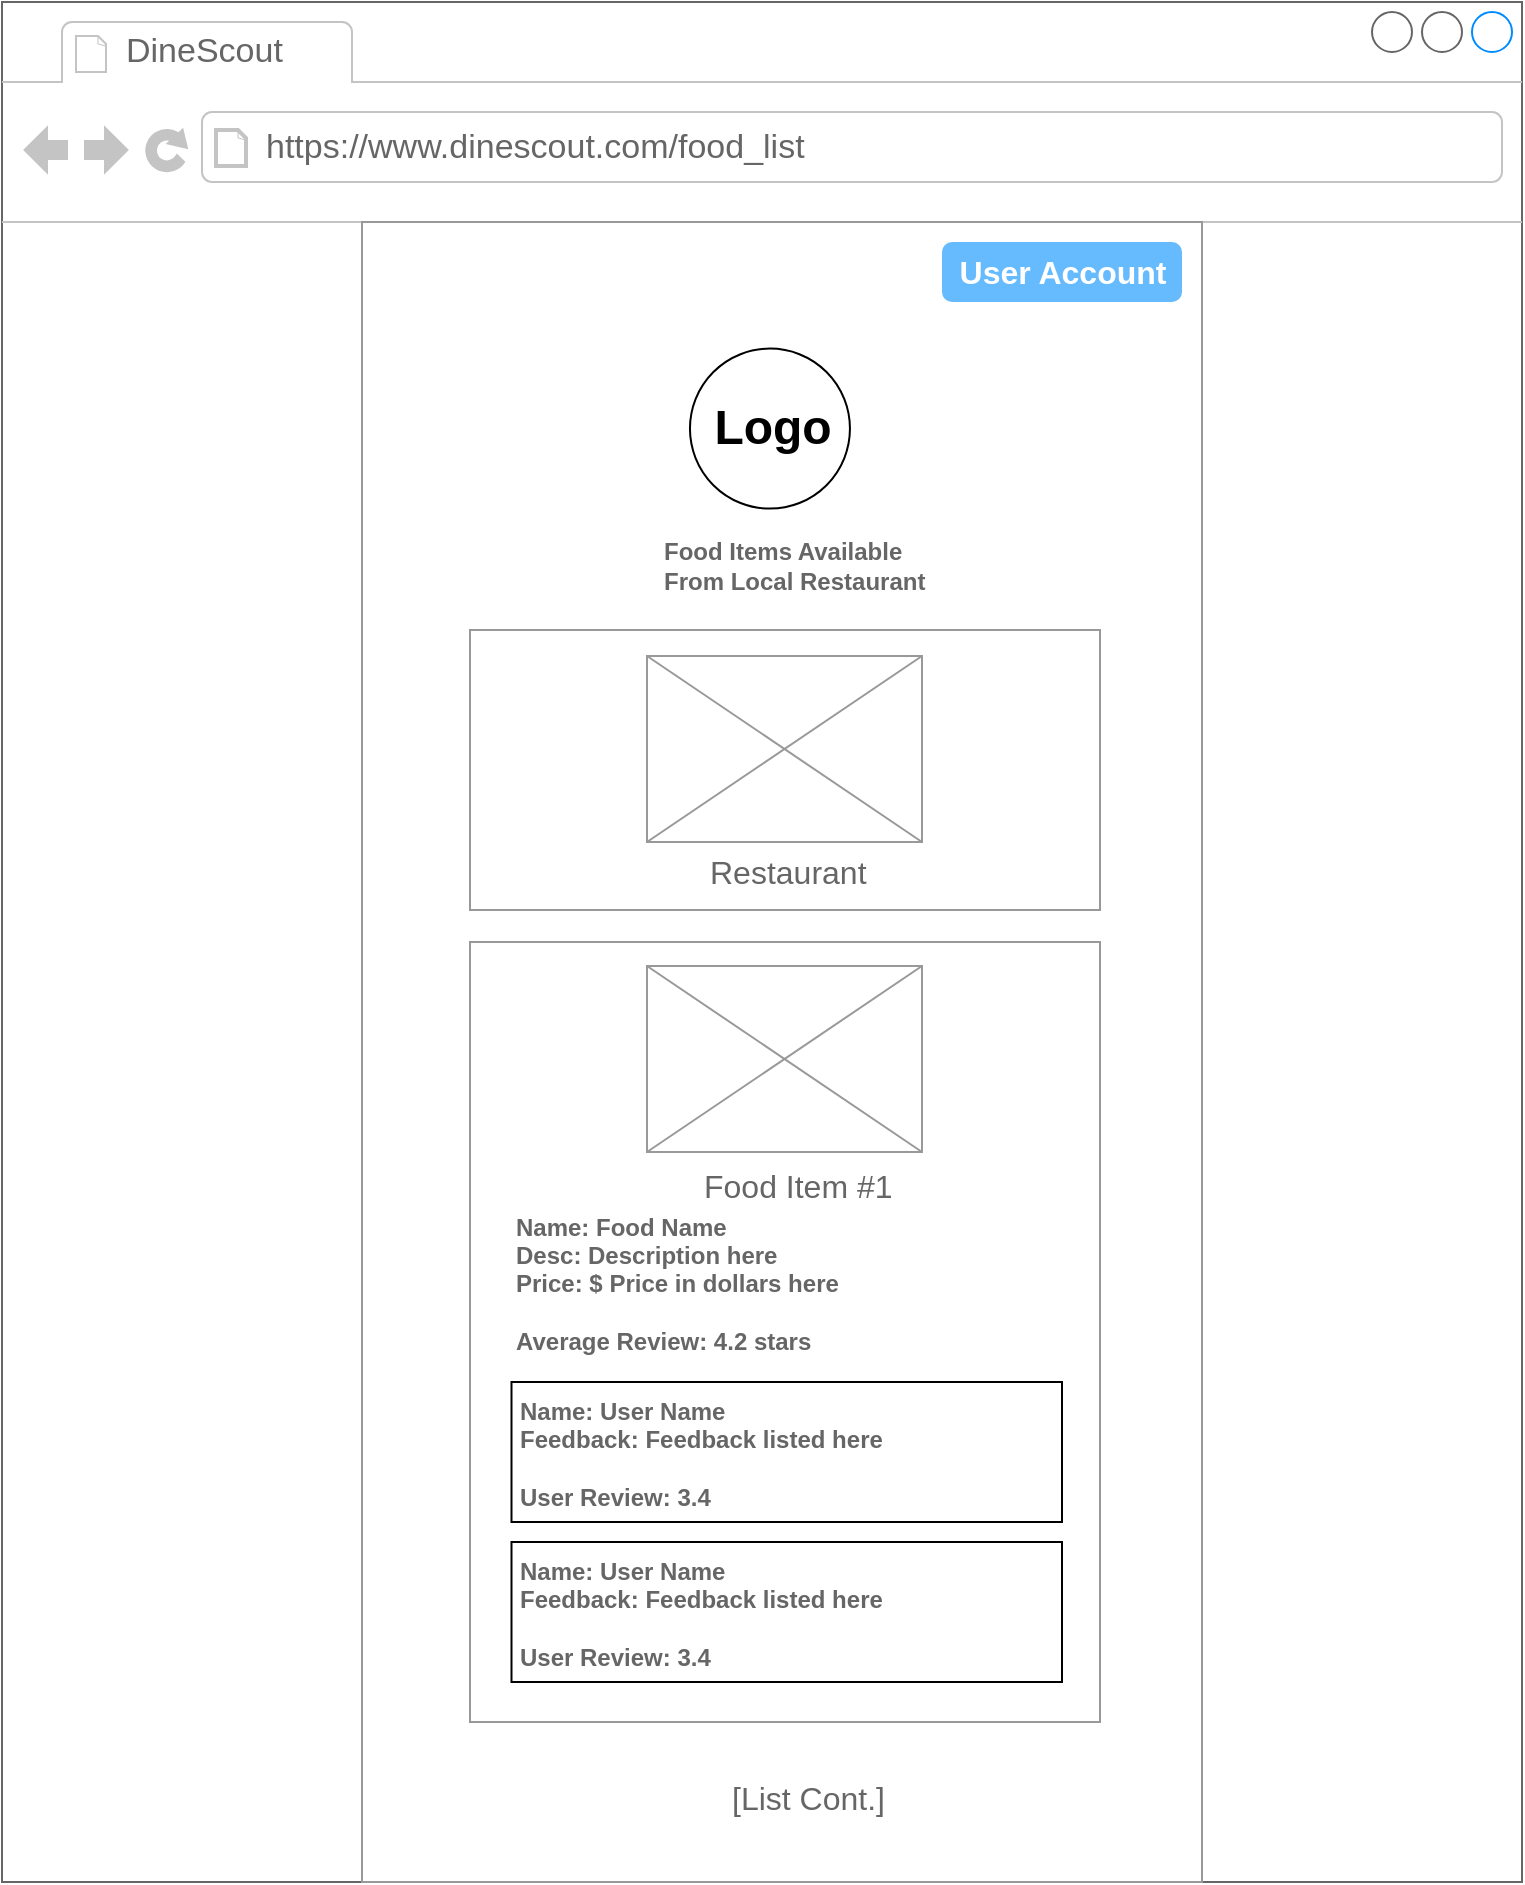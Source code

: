 <mxfile version="24.8.0">
  <diagram name="Page-1" id="12-Hsh8N6pofYw-9CAmO">
    <mxGraphModel dx="1498" dy="1097" grid="1" gridSize="10" guides="1" tooltips="1" connect="1" arrows="1" fold="1" page="1" pageScale="1" pageWidth="850" pageHeight="1100" math="0" shadow="0">
      <root>
        <mxCell id="0" />
        <mxCell id="1" parent="0" />
        <mxCell id="U1jjk0g8kOk5Zw2hRdft-1" value="" style="strokeWidth=1;shadow=0;dashed=0;align=center;html=1;shape=mxgraph.mockup.containers.browserWindow;rSize=0;strokeColor=#666666;strokeColor2=#008cff;strokeColor3=#c4c4c4;mainText=,;recursiveResize=0;" parent="1" vertex="1">
          <mxGeometry x="40" y="120" width="760" height="940" as="geometry" />
        </mxCell>
        <mxCell id="U1jjk0g8kOk5Zw2hRdft-2" value="DineScout" style="strokeWidth=1;shadow=0;dashed=0;align=center;html=1;shape=mxgraph.mockup.containers.anchor;fontSize=17;fontColor=#666666;align=left;whiteSpace=wrap;" parent="U1jjk0g8kOk5Zw2hRdft-1" vertex="1">
          <mxGeometry x="60" y="12" width="110" height="26" as="geometry" />
        </mxCell>
        <mxCell id="U1jjk0g8kOk5Zw2hRdft-3" value="https://www.dinescout.com/food_list" style="strokeWidth=1;shadow=0;dashed=0;align=center;html=1;shape=mxgraph.mockup.containers.anchor;rSize=0;fontSize=17;fontColor=#666666;align=left;" parent="U1jjk0g8kOk5Zw2hRdft-1" vertex="1">
          <mxGeometry x="130" y="60" width="250" height="26" as="geometry" />
        </mxCell>
        <mxCell id="U1jjk0g8kOk5Zw2hRdft-4" value="" style="strokeWidth=1;shadow=0;dashed=0;align=center;html=1;shape=mxgraph.mockup.forms.rrect;rSize=0;strokeColor=#999999;fillColor=#ffffff;" parent="U1jjk0g8kOk5Zw2hRdft-1" vertex="1">
          <mxGeometry x="180" y="110" width="420" height="830" as="geometry" />
        </mxCell>
        <mxCell id="U1jjk0g8kOk5Zw2hRdft-5" value="&lt;div&gt;&lt;b&gt;Food Items Available&lt;/b&gt;&lt;/div&gt;&lt;div&gt;&lt;b&gt;From Local Restaurant&lt;/b&gt;&lt;/div&gt;" style="strokeWidth=1;shadow=0;dashed=0;align=center;html=1;shape=mxgraph.mockup.forms.anchor;fontSize=12;fontColor=#666666;align=left;resizeWidth=1;spacingLeft=0;" parent="U1jjk0g8kOk5Zw2hRdft-4" vertex="1">
          <mxGeometry width="273" height="40" relative="1" as="geometry">
            <mxPoint x="149" y="152" as="offset" />
          </mxGeometry>
        </mxCell>
        <mxCell id="U1jjk0g8kOk5Zw2hRdft-6" value="" style="strokeWidth=1;shadow=0;dashed=0;align=center;html=1;shape=mxgraph.mockup.forms.rrect;rSize=0;strokeColor=#999999;fontColor=#666666;align=left;spacingLeft=5;resizeWidth=1;" parent="U1jjk0g8kOk5Zw2hRdft-4" vertex="1">
          <mxGeometry width="315" height="140" relative="1" as="geometry">
            <mxPoint x="54" y="204" as="offset" />
          </mxGeometry>
        </mxCell>
        <mxCell id="U1jjk0g8kOk5Zw2hRdft-7" value="&lt;span style=&quot;font-size: 16px;&quot;&gt;Restaurant&lt;/span&gt;" style="strokeWidth=1;shadow=0;dashed=0;align=center;html=1;shape=mxgraph.mockup.forms.anchor;fontSize=12;fontColor=#666666;align=left;resizeWidth=1;spacingLeft=0;" parent="U1jjk0g8kOk5Zw2hRdft-4" vertex="1">
          <mxGeometry width="70" height="20" relative="1" as="geometry">
            <mxPoint x="172" y="315" as="offset" />
          </mxGeometry>
        </mxCell>
        <mxCell id="U1jjk0g8kOk5Zw2hRdft-8" value="" style="ellipse;whiteSpace=wrap;html=1;aspect=fixed;" parent="U1jjk0g8kOk5Zw2hRdft-4" vertex="1">
          <mxGeometry x="163.98" y="63.303" width="80" height="80" as="geometry" />
        </mxCell>
        <mxCell id="U1jjk0g8kOk5Zw2hRdft-9" value="Logo" style="text;strokeColor=none;fillColor=none;html=1;fontSize=24;fontStyle=1;verticalAlign=middle;align=center;" parent="U1jjk0g8kOk5Zw2hRdft-4" vertex="1">
          <mxGeometry x="100" y="80.61" width="210" height="45.39" as="geometry" />
        </mxCell>
        <mxCell id="U1jjk0g8kOk5Zw2hRdft-12" value="" style="verticalLabelPosition=bottom;shadow=0;dashed=0;align=center;html=1;verticalAlign=top;strokeWidth=1;shape=mxgraph.mockup.graphics.simpleIcon;strokeColor=#999999;" parent="U1jjk0g8kOk5Zw2hRdft-4" vertex="1">
          <mxGeometry x="142.5" y="217" width="137.5" height="93" as="geometry" />
        </mxCell>
        <mxCell id="U1jjk0g8kOk5Zw2hRdft-14" value="User Account" style="strokeWidth=1;shadow=0;dashed=0;align=center;html=1;shape=mxgraph.mockup.forms.rrect;rSize=5;strokeColor=none;fontColor=#ffffff;fillColor=#66bbff;fontSize=16;fontStyle=1;" parent="U1jjk0g8kOk5Zw2hRdft-4" vertex="1">
          <mxGeometry x="290" y="10" width="120" height="30" as="geometry" />
        </mxCell>
        <mxCell id="U1jjk0g8kOk5Zw2hRdft-16" value="&lt;span style=&quot;font-size: 16px;&quot;&gt;[List Cont.]&lt;/span&gt;" style="strokeWidth=1;shadow=0;dashed=0;align=center;html=1;shape=mxgraph.mockup.forms.anchor;fontSize=12;fontColor=#666666;align=left;resizeWidth=1;spacingLeft=0;" parent="U1jjk0g8kOk5Zw2hRdft-4" vertex="1">
          <mxGeometry x="183.25" y="778" width="70" height="20" as="geometry" />
        </mxCell>
        <mxCell id="U1jjk0g8kOk5Zw2hRdft-17" value="" style="strokeWidth=1;shadow=0;dashed=0;align=center;html=1;shape=mxgraph.mockup.forms.rrect;rSize=0;strokeColor=#999999;fontColor=#666666;align=left;spacingLeft=5;resizeWidth=1;" parent="1" vertex="1">
          <mxGeometry x="274" y="590" width="315" height="390" as="geometry" />
        </mxCell>
        <mxCell id="U1jjk0g8kOk5Zw2hRdft-20" value="" style="verticalLabelPosition=bottom;shadow=0;dashed=0;align=center;html=1;verticalAlign=top;strokeWidth=1;shape=mxgraph.mockup.graphics.simpleIcon;strokeColor=#999999;" parent="1" vertex="1">
          <mxGeometry x="362.5" y="602" width="137.5" height="93" as="geometry" />
        </mxCell>
        <mxCell id="U1jjk0g8kOk5Zw2hRdft-21" value="&lt;div&gt;&lt;b&gt;Name: Food Name&lt;/b&gt;&lt;/div&gt;&lt;div&gt;&lt;b&gt;Desc: Description here&lt;/b&gt;&lt;/div&gt;&lt;div&gt;&lt;b&gt;Price: $ Price in dollars here&lt;/b&gt;&lt;/div&gt;&lt;div&gt;&lt;br&gt;&lt;/div&gt;&lt;div&gt;&lt;b&gt;Average Review: 4.2 stars&lt;/b&gt;&lt;/div&gt;" style="strokeWidth=1;shadow=0;dashed=0;align=center;html=1;shape=mxgraph.mockup.forms.anchor;fontSize=12;fontColor=#666666;align=left;resizeWidth=1;spacingLeft=0;perimeterSpacing=5;" parent="1" vertex="1">
          <mxGeometry x="294.75" y="741" width="273" height="40" as="geometry" />
        </mxCell>
        <mxCell id="U1jjk0g8kOk5Zw2hRdft-23" value="&lt;span style=&quot;font-size: 16px;&quot;&gt;Food Item #1&lt;/span&gt;" style="strokeWidth=1;shadow=0;dashed=0;align=center;html=1;shape=mxgraph.mockup.forms.anchor;fontSize=12;fontColor=#666666;align=left;resizeWidth=1;spacingLeft=0;" parent="1" vertex="1">
          <mxGeometry x="389.25" y="702" width="70" height="20" as="geometry" />
        </mxCell>
        <mxCell id="U1jjk0g8kOk5Zw2hRdft-25" value="" style="rounded=0;whiteSpace=wrap;html=1;" parent="1" vertex="1">
          <mxGeometry x="294.75" y="810" width="275.25" height="70" as="geometry" />
        </mxCell>
        <mxCell id="U1jjk0g8kOk5Zw2hRdft-26" value="&lt;div&gt;&lt;b&gt;Name: User Name&lt;/b&gt;&lt;/div&gt;&lt;div&gt;&lt;b&gt;Feedback: Feedback listed here&lt;/b&gt;&lt;/div&gt;&lt;div&gt;&lt;br&gt;&lt;/div&gt;&lt;div&gt;&lt;b&gt;User Review: 3.4&lt;/b&gt;&lt;/div&gt;" style="strokeWidth=1;shadow=0;dashed=0;align=center;html=1;shape=mxgraph.mockup.forms.anchor;fontSize=12;fontColor=#666666;align=left;resizeWidth=1;spacingLeft=0;perimeterSpacing=5;" parent="1" vertex="1">
          <mxGeometry x="297" y="826" width="273" height="40" as="geometry" />
        </mxCell>
        <mxCell id="U1jjk0g8kOk5Zw2hRdft-27" value="" style="rounded=0;whiteSpace=wrap;html=1;" parent="1" vertex="1">
          <mxGeometry x="294.75" y="890" width="275.25" height="70" as="geometry" />
        </mxCell>
        <mxCell id="U1jjk0g8kOk5Zw2hRdft-28" value="&lt;div&gt;&lt;b&gt;Name: User Name&lt;/b&gt;&lt;/div&gt;&lt;div&gt;&lt;b&gt;Feedback: Feedback listed here&lt;/b&gt;&lt;/div&gt;&lt;div&gt;&lt;br&gt;&lt;/div&gt;&lt;div&gt;&lt;b&gt;User Review: 3.4&lt;/b&gt;&lt;/div&gt;" style="strokeWidth=1;shadow=0;dashed=0;align=center;html=1;shape=mxgraph.mockup.forms.anchor;fontSize=12;fontColor=#666666;align=left;resizeWidth=1;spacingLeft=0;perimeterSpacing=5;" parent="1" vertex="1">
          <mxGeometry x="297" y="906" width="273" height="40" as="geometry" />
        </mxCell>
      </root>
    </mxGraphModel>
  </diagram>
</mxfile>
